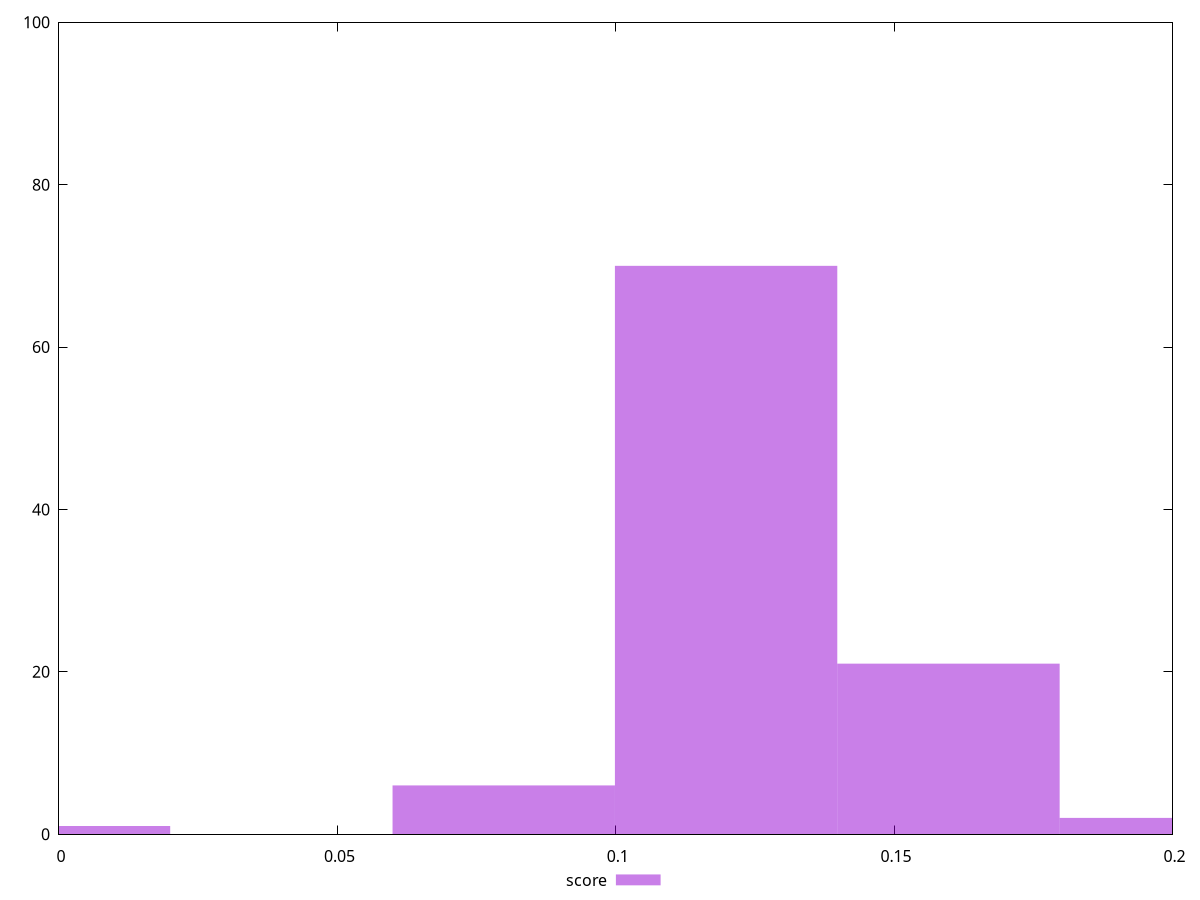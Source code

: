 reset

$score <<EOF
0 1
0.11982053390145117 70
0.15976071186860155 21
0.19970088983575193 2
0.07988035593430078 6
EOF

set key outside below
set boxwidth 0.03994017796715039
set xrange [0:0.2]
set yrange [0:100]
set trange [0:100]
set style fill transparent solid 0.5 noborder
set terminal svg size 640, 490 enhanced background rgb 'white'
set output "report_00025_2021-02-22T21:38:55.199Z/uses-text-compression/samples/pages+cached/score/histogram.svg"

plot $score title "score" with boxes

reset
